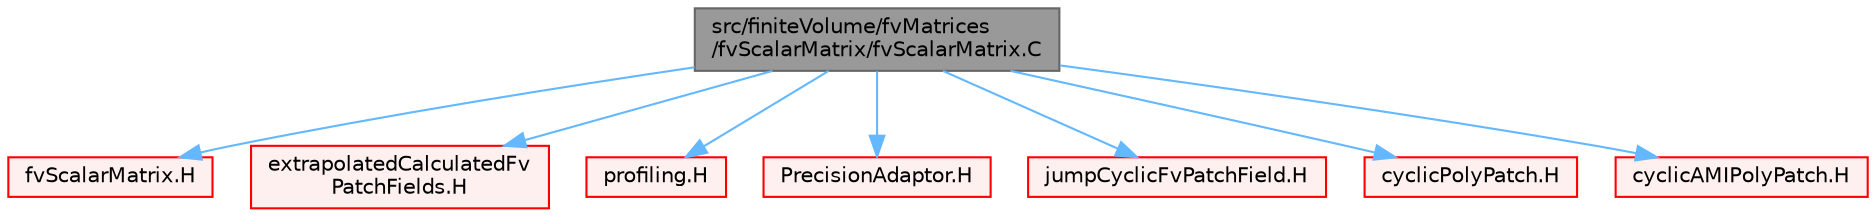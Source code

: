 digraph "src/finiteVolume/fvMatrices/fvScalarMatrix/fvScalarMatrix.C"
{
 // LATEX_PDF_SIZE
  bgcolor="transparent";
  edge [fontname=Helvetica,fontsize=10,labelfontname=Helvetica,labelfontsize=10];
  node [fontname=Helvetica,fontsize=10,shape=box,height=0.2,width=0.4];
  Node1 [id="Node000001",label="src/finiteVolume/fvMatrices\l/fvScalarMatrix/fvScalarMatrix.C",height=0.2,width=0.4,color="gray40", fillcolor="grey60", style="filled", fontcolor="black",tooltip=" "];
  Node1 -> Node2 [id="edge1_Node000001_Node000002",color="steelblue1",style="solid",tooltip=" "];
  Node2 [id="Node000002",label="fvScalarMatrix.H",height=0.2,width=0.4,color="red", fillcolor="#FFF0F0", style="filled",URL="$fvScalarMatrix_8H.html",tooltip="A scalar instance of fvMatrix."];
  Node1 -> Node394 [id="edge2_Node000001_Node000394",color="steelblue1",style="solid",tooltip=" "];
  Node394 [id="Node000394",label="extrapolatedCalculatedFv\lPatchFields.H",height=0.2,width=0.4,color="red", fillcolor="#FFF0F0", style="filled",URL="$extrapolatedCalculatedFvPatchFields_8H.html",tooltip=" "];
  Node1 -> Node396 [id="edge3_Node000001_Node000396",color="steelblue1",style="solid",tooltip=" "];
  Node396 [id="Node000396",label="profiling.H",height=0.2,width=0.4,color="red", fillcolor="#FFF0F0", style="filled",URL="$profiling_8H.html",tooltip=" "];
  Node1 -> Node430 [id="edge4_Node000001_Node000430",color="steelblue1",style="solid",tooltip=" "];
  Node430 [id="Node000430",label="PrecisionAdaptor.H",height=0.2,width=0.4,color="red", fillcolor="#FFF0F0", style="filled",URL="$PrecisionAdaptor_8H.html",tooltip=" "];
  Node1 -> Node431 [id="edge5_Node000001_Node000431",color="steelblue1",style="solid",tooltip=" "];
  Node431 [id="Node000431",label="jumpCyclicFvPatchField.H",height=0.2,width=0.4,color="red", fillcolor="#FFF0F0", style="filled",URL="$jumpCyclicFvPatchField_8H.html",tooltip=" "];
  Node1 -> Node442 [id="edge6_Node000001_Node000442",color="steelblue1",style="solid",tooltip=" "];
  Node442 [id="Node000442",label="cyclicPolyPatch.H",height=0.2,width=0.4,color="red", fillcolor="#FFF0F0", style="filled",URL="$cyclicPolyPatch_8H.html",tooltip=" "];
  Node1 -> Node445 [id="edge7_Node000001_Node000445",color="steelblue1",style="solid",tooltip=" "];
  Node445 [id="Node000445",label="cyclicAMIPolyPatch.H",height=0.2,width=0.4,color="red", fillcolor="#FFF0F0", style="filled",URL="$cyclicAMIPolyPatch_8H.html",tooltip=" "];
}
